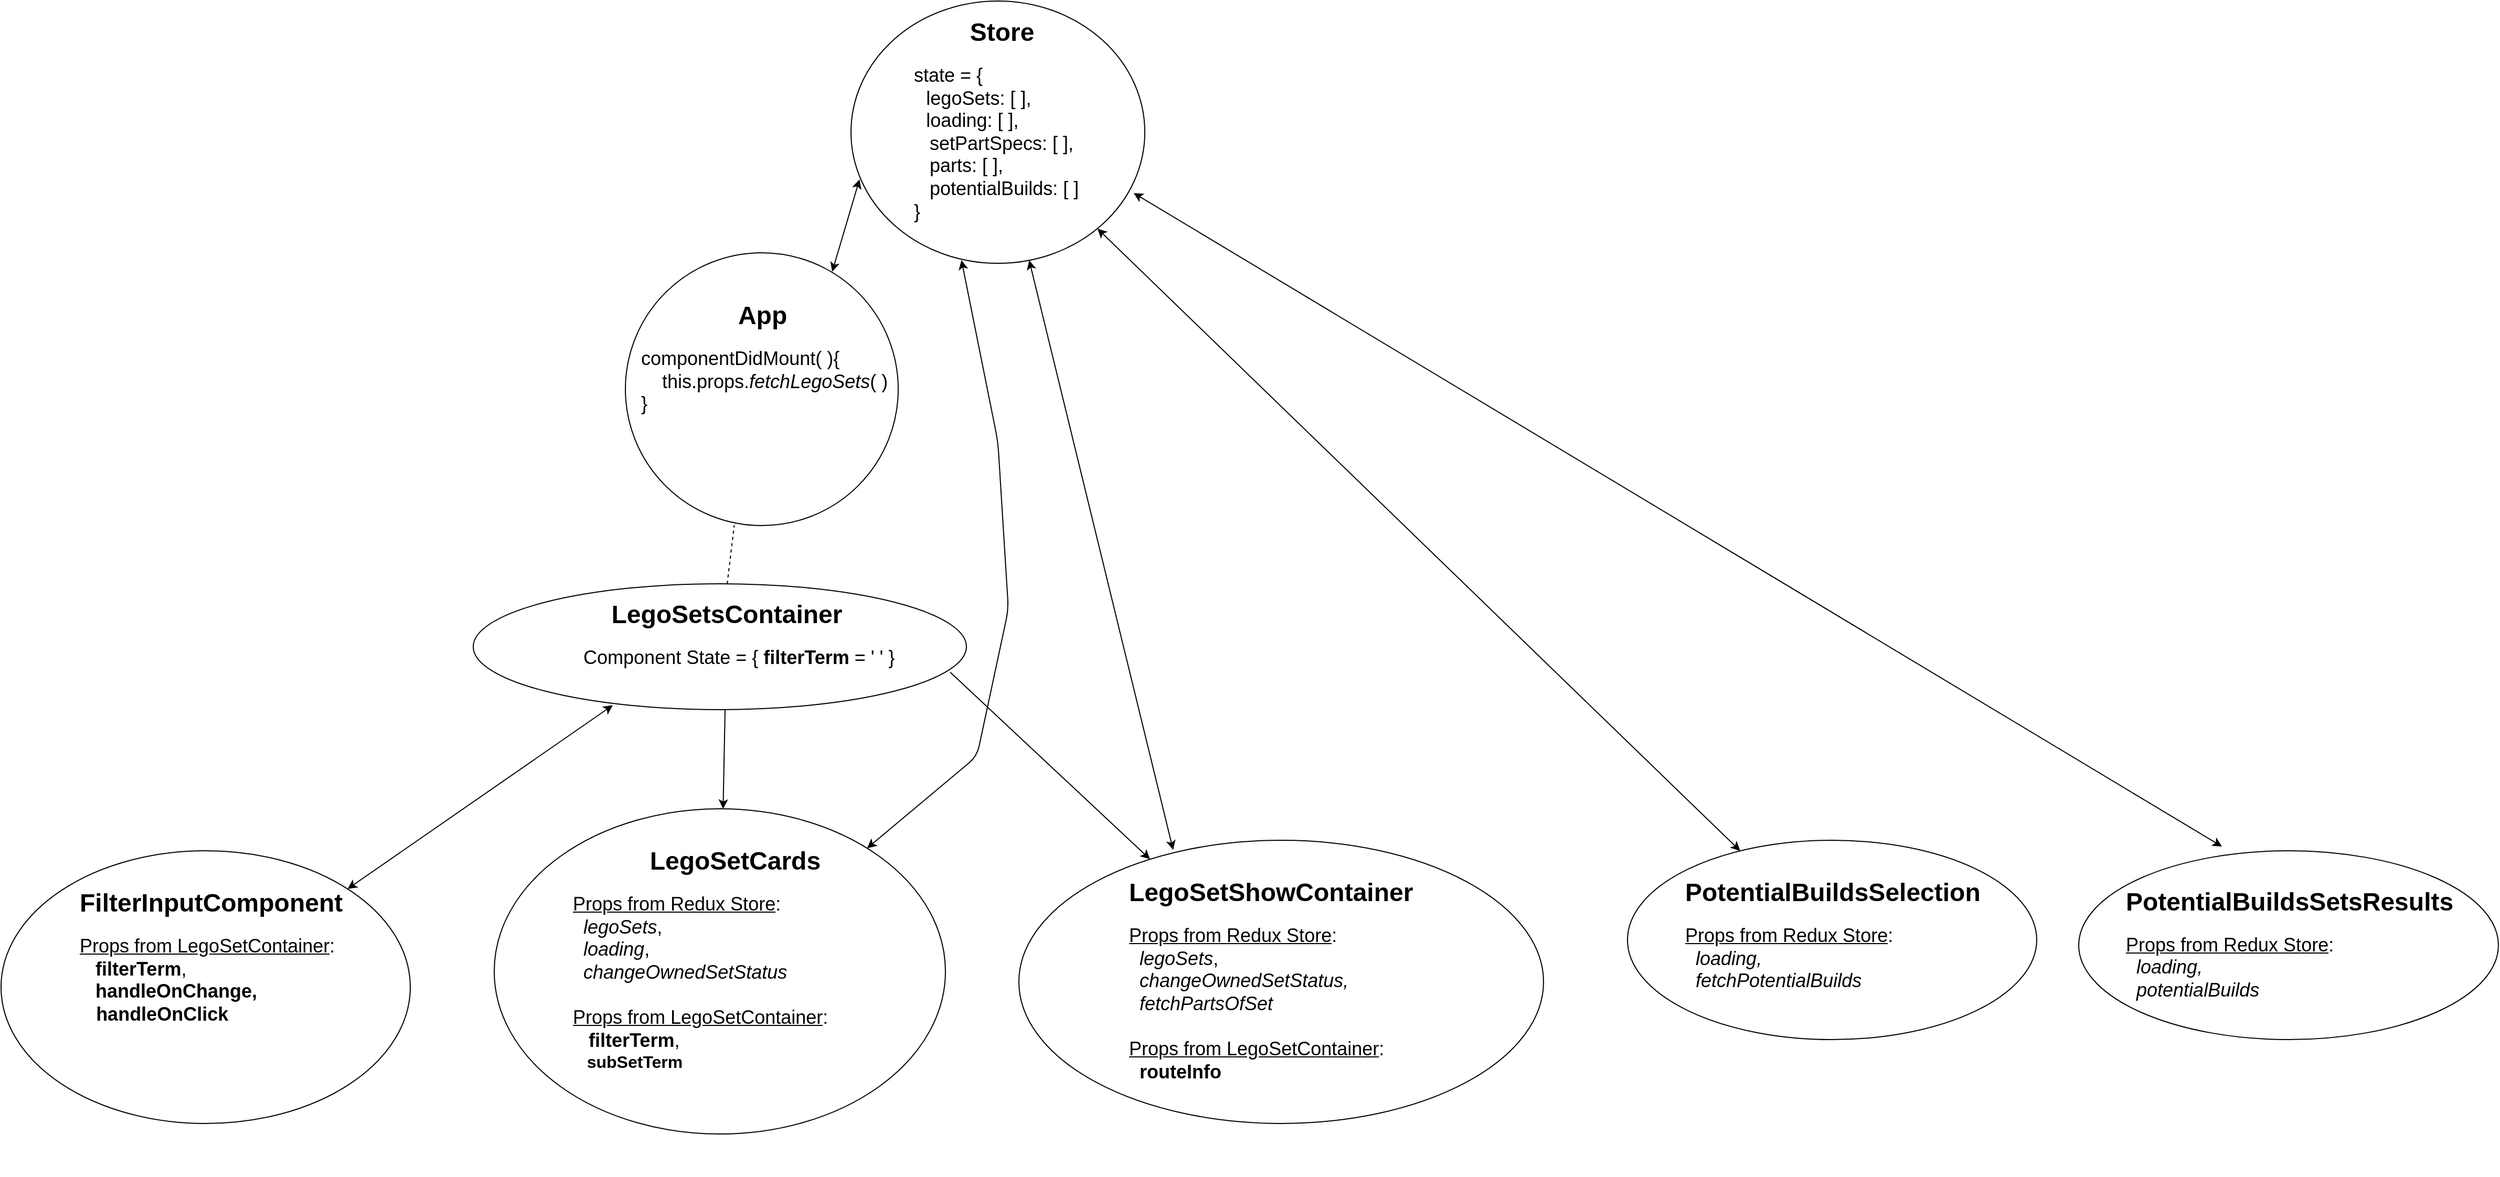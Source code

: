 <mxfile>
    <diagram id="YLBKpWUhR1QM-lBdZ5C1" name="Page-1">
        <mxGraphModel dx="1707" dy="433" grid="1" gridSize="10" guides="1" tooltips="1" connect="1" arrows="1" fold="1" page="1" pageScale="1" pageWidth="850" pageHeight="1100" math="0" shadow="0">
            <root>
                <mxCell id="0"/>
                <mxCell id="1" parent="0"/>
                <mxCell id="16" value="" style="ellipse;whiteSpace=wrap;html=1;" vertex="1" parent="1">
                    <mxGeometry x="550" y="10" width="280" height="250" as="geometry"/>
                </mxCell>
                <mxCell id="17" value="&lt;h1&gt;&amp;nbsp; &amp;nbsp; &amp;nbsp; &amp;nbsp; Store&lt;/h1&gt;&lt;div&gt;&lt;font&gt;&lt;font style=&quot;font-size: 18px&quot;&gt;&lt;span style=&quot;text-align: center&quot;&gt;state =&amp;nbsp;&lt;/span&gt;&lt;span style=&quot;text-align: center&quot;&gt;{&lt;/span&gt;&lt;br style=&quot;text-align: center&quot;&gt;&lt;/font&gt;&lt;span style=&quot;text-align: center ; font-size: 14px&quot;&gt;&amp;nbsp; &amp;nbsp;&lt;/span&gt;&lt;span style=&quot;text-align: center&quot;&gt;&lt;font style=&quot;font-size: 18px&quot;&gt;legoSets: [ ],&lt;/font&gt;&lt;/span&gt;&lt;br style=&quot;text-align: center&quot;&gt;&lt;span style=&quot;text-align: center ; font-size: 14px&quot;&gt;&amp;nbsp; &amp;nbsp;&lt;/span&gt;&lt;span style=&quot;text-align: center&quot;&gt;&lt;font style=&quot;font-size: 18px&quot;&gt;loading: [ ],&lt;/font&gt;&lt;/span&gt;&lt;br style=&quot;text-align: center&quot;&gt;&lt;font style=&quot;font-size: 18px&quot;&gt;&lt;span style=&quot;text-align: center&quot;&gt;&amp;nbsp; &amp;nbsp;setPartSpecs: [ ],&lt;/span&gt;&lt;br style=&quot;text-align: center&quot;&gt;&lt;/font&gt;&lt;font style=&quot;font-size: 18px&quot;&gt;&lt;span style=&quot;text-align: center&quot;&gt;&amp;nbsp; &amp;nbsp;parts: [ ],&lt;/span&gt;&lt;br style=&quot;text-align: center&quot;&gt;&lt;/font&gt;&lt;font style=&quot;font-size: 18px&quot;&gt;&lt;span style=&quot;text-align: center&quot;&gt;&amp;nbsp; &amp;nbsp;potentialBuilds: [ ]&lt;/span&gt;&lt;br style=&quot;text-align: center&quot;&gt;&lt;/font&gt;&lt;span style=&quot;text-align: center&quot;&gt;&lt;font style=&quot;font-size: 18px&quot;&gt;}&lt;/font&gt;&lt;/span&gt;&lt;/font&gt;&lt;br&gt;&lt;/div&gt;" style="text;html=1;strokeColor=none;fillColor=none;spacing=5;spacingTop=-20;whiteSpace=wrap;overflow=hidden;rounded=0;" vertex="1" parent="1">
                    <mxGeometry x="605" y="20" width="190" height="210" as="geometry"/>
                </mxCell>
                <mxCell id="18" value="" style="ellipse;whiteSpace=wrap;html=1;" vertex="1" parent="1">
                    <mxGeometry x="190" y="565.46" width="470" height="120" as="geometry"/>
                </mxCell>
                <mxCell id="19" value="&lt;h1&gt;&amp;nbsp; &amp;nbsp; &amp;nbsp; &amp;nbsp; &amp;nbsp; &amp;nbsp; &amp;nbsp; &amp;nbsp; &amp;nbsp; &amp;nbsp;LegoSetsContainer&lt;/h1&gt;&lt;div&gt;&amp;nbsp; &amp;nbsp; &amp;nbsp; &amp;nbsp; &amp;nbsp; &amp;nbsp; &amp;nbsp; &amp;nbsp; &amp;nbsp; &amp;nbsp; &amp;nbsp; &amp;nbsp; &amp;nbsp; &amp;nbsp; &amp;nbsp; &lt;font style=&quot;font-size: 18px&quot;&gt;Component S&lt;font&gt;tate = {&amp;nbsp;&lt;/font&gt;&lt;span&gt;&lt;b&gt;filterTerm&lt;/b&gt;&lt;/span&gt;&lt;span&gt; = ' '&amp;nbsp;&lt;/span&gt;&lt;span&gt;}&lt;/span&gt;&lt;/font&gt;&lt;/div&gt;" style="text;html=1;strokeColor=none;fillColor=none;spacing=5;spacingTop=-20;whiteSpace=wrap;overflow=hidden;rounded=0;" vertex="1" parent="1">
                    <mxGeometry x="190" y="575.46" width="460" height="80" as="geometry"/>
                </mxCell>
                <mxCell id="21" value="" style="endArrow=none;dashed=1;html=1;entryX=0.399;entryY=0.999;entryDx=0;entryDy=0;entryPerimeter=0;" edge="1" parent="1" source="18" target="25">
                    <mxGeometry width="50" height="50" relative="1" as="geometry">
                        <mxPoint x="490" y="584.46" as="sourcePoint"/>
                        <mxPoint x="416.64" y="530" as="targetPoint"/>
                    </mxGeometry>
                </mxCell>
                <mxCell id="22" value="" style="ellipse;whiteSpace=wrap;html=1;" vertex="1" parent="1">
                    <mxGeometry x="-260" y="820" width="390" height="260" as="geometry"/>
                </mxCell>
                <mxCell id="23" value="&lt;h1&gt;FilterInputComponent&lt;/h1&gt;&lt;div&gt;&lt;div&gt;&lt;font style=&quot;font-size: 18px&quot;&gt;&lt;u&gt;Props from LegoSetContainer&lt;/u&gt;:&lt;br&gt;&lt;/font&gt;&lt;/div&gt;&lt;div&gt;&lt;font style=&quot;font-size: 18px&quot;&gt;&lt;i&gt;&amp;nbsp; &amp;nbsp;&lt;/i&gt;&lt;b&gt;filterTerm&lt;/b&gt;,&amp;nbsp;&lt;/font&gt;&lt;/div&gt;&lt;div&gt;&lt;font style=&quot;font-size: 18px&quot;&gt;&lt;i&gt;&amp;nbsp; &amp;nbsp;&lt;/i&gt;&lt;/font&gt;&lt;span&gt;&lt;b&gt;&lt;font style=&quot;font-size: 18px&quot;&gt;handleOnChange&lt;/font&gt;&lt;/b&gt;&lt;/span&gt;&lt;span&gt;&lt;b&gt;&lt;font style=&quot;font-size: 18px&quot;&gt;,&lt;/font&gt;&lt;/b&gt;&lt;span style=&quot;font-size: 14px&quot;&gt;&amp;nbsp;&lt;/span&gt;&lt;/span&gt;&lt;/div&gt;&lt;/div&gt;&lt;div&gt;&lt;span&gt;&lt;span style=&quot;font-size: 14px&quot;&gt;&amp;nbsp; &amp;nbsp;&amp;nbsp;&lt;/span&gt;&lt;font style=&quot;font-size: 18px&quot;&gt;&lt;b&gt;handleOnClick&lt;/b&gt;&lt;/font&gt;&lt;/span&gt;&lt;/div&gt;" style="text;html=1;strokeColor=none;fillColor=none;spacing=5;spacingTop=-20;whiteSpace=wrap;overflow=hidden;rounded=0;" vertex="1" parent="1">
                    <mxGeometry x="-190" y="850" width="280" height="200" as="geometry"/>
                </mxCell>
                <mxCell id="24" value="" style="endArrow=classic;startArrow=classic;html=1;entryX=0.283;entryY=0.965;entryDx=0;entryDy=0;entryPerimeter=0;" edge="1" parent="1" source="22" target="18">
                    <mxGeometry width="50" height="50" relative="1" as="geometry">
                        <mxPoint x="720" y="680" as="sourcePoint"/>
                        <mxPoint x="610" y="690" as="targetPoint"/>
                    </mxGeometry>
                </mxCell>
                <mxCell id="25" value="" style="ellipse;whiteSpace=wrap;html=1;aspect=fixed;" vertex="1" parent="1">
                    <mxGeometry x="335" y="250" width="260" height="260" as="geometry"/>
                </mxCell>
                <mxCell id="26" value="&lt;h1&gt;&amp;nbsp; &amp;nbsp; &amp;nbsp; &amp;nbsp; &amp;nbsp; &amp;nbsp; &amp;nbsp; App&lt;/h1&gt;&lt;div&gt;&lt;font style=&quot;font-size: 18px&quot;&gt;componentDidMount( ){&lt;/font&gt;&lt;/div&gt;&lt;div&gt;&lt;font style=&quot;font-size: 18px&quot;&gt;&amp;nbsp; &amp;nbsp; this.props.&lt;i&gt;fetchLegoSets&lt;/i&gt;( )&lt;/font&gt;&lt;/div&gt;&lt;div&gt;&lt;font style=&quot;font-size: 18px&quot;&gt;}&lt;/font&gt;&lt;/div&gt;" style="text;html=1;strokeColor=none;fillColor=none;spacing=5;spacingTop=-20;whiteSpace=wrap;overflow=hidden;rounded=0;" vertex="1" parent="1">
                    <mxGeometry x="345" y="290" width="260" height="140" as="geometry"/>
                </mxCell>
                <mxCell id="28" value="" style="ellipse;whiteSpace=wrap;html=1;" vertex="1" parent="1">
                    <mxGeometry x="210" y="780" width="430" height="310" as="geometry"/>
                </mxCell>
                <mxCell id="29" value="" style="endArrow=classic;startArrow=classic;html=1;entryX=0.029;entryY=0.68;entryDx=0;entryDy=0;entryPerimeter=0;exitX=0.758;exitY=0.069;exitDx=0;exitDy=0;exitPerimeter=0;" edge="1" parent="1" source="25" target="16">
                    <mxGeometry width="50" height="50" relative="1" as="geometry">
                        <mxPoint x="575" y="650" as="sourcePoint"/>
                        <mxPoint x="601" y="229.75" as="targetPoint"/>
                    </mxGeometry>
                </mxCell>
                <mxCell id="30" value="" style="endArrow=classic;startArrow=classic;html=1;exitX=0.376;exitY=0.988;exitDx=0;exitDy=0;exitPerimeter=0;" edge="1" parent="1" source="16" target="28">
                    <mxGeometry width="50" height="50" relative="1" as="geometry">
                        <mxPoint x="580" y="660" as="sourcePoint"/>
                        <mxPoint x="630" y="610" as="targetPoint"/>
                        <Array as="points">
                            <mxPoint x="690" y="430"/>
                            <mxPoint x="700" y="590"/>
                            <mxPoint x="670" y="730"/>
                        </Array>
                    </mxGeometry>
                </mxCell>
                <mxCell id="31" value="&lt;h1&gt;&amp;nbsp; &amp;nbsp; &amp;nbsp; &amp;nbsp; &amp;nbsp; &amp;nbsp;LegoSetCards&lt;/h1&gt;&lt;div&gt;&lt;font style=&quot;font-size: 18px&quot;&gt;&lt;u&gt;Props from Redux Store&lt;/u&gt;:&amp;nbsp;&lt;/font&gt;&lt;/div&gt;&lt;div&gt;&lt;font style=&quot;font-size: 18px&quot;&gt;&amp;nbsp; &lt;i&gt;legoSets&lt;/i&gt;,&lt;/font&gt;&lt;/div&gt;&lt;div&gt;&lt;font style=&quot;font-size: 18px&quot;&gt;&amp;nbsp; &lt;i&gt;loading&lt;/i&gt;,&lt;/font&gt;&lt;/div&gt;&lt;div&gt;&lt;font style=&quot;font-size: 18px&quot;&gt;&amp;nbsp; &lt;i&gt;changeOwnedSetStatus&lt;/i&gt;&lt;/font&gt;&lt;/div&gt;&lt;div&gt;&lt;font style=&quot;font-size: 18px&quot;&gt;&amp;nbsp; &amp;nbsp;&lt;/font&gt;&lt;/div&gt;&lt;div&gt;&lt;font style=&quot;font-size: 18px&quot;&gt;&lt;u&gt;Props from LegoSetContainer&lt;/u&gt;:&lt;br&gt;&lt;/font&gt;&lt;/div&gt;&lt;div&gt;&lt;font style=&quot;font-size: 18px&quot;&gt;&lt;i&gt;&amp;nbsp; &amp;nbsp;&lt;/i&gt;&lt;span&gt;&lt;b&gt;filterTerm&lt;/b&gt;&lt;/span&gt;&lt;span&gt;,&amp;nbsp;&lt;/span&gt;&lt;/font&gt;&lt;/div&gt;&lt;div&gt;&lt;font size=&quot;3&quot;&gt;&lt;i&gt;&amp;nbsp; &amp;nbsp;&lt;/i&gt;&lt;span&gt;&lt;b&gt;subSetTerm&lt;/b&gt;&lt;/span&gt;&lt;span&gt;&amp;nbsp;&lt;/span&gt;&lt;/font&gt;&lt;/div&gt;" style="text;html=1;strokeColor=none;fillColor=none;spacing=5;spacingTop=-20;whiteSpace=wrap;overflow=hidden;rounded=0;" vertex="1" parent="1">
                    <mxGeometry x="280" y="810" width="390" height="320" as="geometry"/>
                </mxCell>
                <mxCell id="32" value="" style="endArrow=classic;html=1;" edge="1" parent="1" target="28">
                    <mxGeometry width="50" height="50" relative="1" as="geometry">
                        <mxPoint x="430" y="686" as="sourcePoint"/>
                        <mxPoint x="740" y="690" as="targetPoint"/>
                    </mxGeometry>
                </mxCell>
                <mxCell id="33" value="" style="ellipse;whiteSpace=wrap;html=1;" vertex="1" parent="1">
                    <mxGeometry x="710" y="810" width="500" height="270" as="geometry"/>
                </mxCell>
                <mxCell id="34" value="&lt;h1&gt;LegoSetShowContainer&lt;/h1&gt;&lt;div&gt;&lt;div&gt;&lt;font style=&quot;font-size: 18px&quot;&gt;&lt;u&gt;Props from Redux Store&lt;/u&gt;:&amp;nbsp;&lt;/font&gt;&lt;/div&gt;&lt;div&gt;&lt;font style=&quot;font-size: 18px&quot;&gt;&amp;nbsp;&amp;nbsp;&lt;i&gt;legoSets&lt;/i&gt;,&lt;/font&gt;&lt;/div&gt;&lt;/div&gt;&lt;div&gt;&lt;font style=&quot;font-size: 18px&quot;&gt;&amp;nbsp; &lt;i&gt;changeOwnedSetStatus,&lt;/i&gt;&lt;/font&gt;&lt;/div&gt;&lt;div&gt;&lt;font style=&quot;font-size: 18px&quot;&gt;&lt;i&gt;&amp;nbsp; fetchPartsOfSet&lt;/i&gt;&lt;/font&gt;&lt;/div&gt;&lt;div&gt;&lt;font style=&quot;font-size: 18px&quot;&gt;&lt;i&gt;&lt;br&gt;&lt;/i&gt;&lt;/font&gt;&lt;/div&gt;&lt;div&gt;&lt;font style=&quot;font-size: 18px&quot;&gt;&lt;u&gt;Props from LegoSetContainer&lt;/u&gt;:&lt;i&gt;&lt;br&gt;&lt;/i&gt;&lt;/font&gt;&lt;/div&gt;&lt;div&gt;&lt;font style=&quot;font-size: 18px&quot;&gt;&amp;nbsp; &lt;b&gt;routeInfo&lt;/b&gt;&lt;/font&gt;&lt;/div&gt;" style="text;html=1;strokeColor=none;fillColor=none;spacing=5;spacingTop=-20;whiteSpace=wrap;overflow=hidden;rounded=0;" vertex="1" parent="1">
                    <mxGeometry x="810" y="840" width="310" height="220" as="geometry"/>
                </mxCell>
                <mxCell id="35" value="" style="endArrow=classic;html=1;exitX=0.967;exitY=0.702;exitDx=0;exitDy=0;exitPerimeter=0;" edge="1" parent="1" source="18" target="33">
                    <mxGeometry width="50" height="50" relative="1" as="geometry">
                        <mxPoint x="890" y="730" as="sourcePoint"/>
                        <mxPoint x="940" y="680" as="targetPoint"/>
                    </mxGeometry>
                </mxCell>
                <mxCell id="36" value="" style="endArrow=classic;startArrow=classic;html=1;exitX=0.294;exitY=0.034;exitDx=0;exitDy=0;exitPerimeter=0;" edge="1" parent="1" source="33" target="16">
                    <mxGeometry width="50" height="50" relative="1" as="geometry">
                        <mxPoint x="770" y="520" as="sourcePoint"/>
                        <mxPoint x="820" y="470" as="targetPoint"/>
                    </mxGeometry>
                </mxCell>
                <mxCell id="41" value="" style="ellipse;whiteSpace=wrap;html=1;" vertex="1" parent="1">
                    <mxGeometry x="1290" y="810" width="390" height="190" as="geometry"/>
                </mxCell>
                <mxCell id="42" value="&lt;h1&gt;PotentialBuildsSelection&amp;nbsp;&lt;/h1&gt;&lt;h1&gt;&lt;div style=&quot;font-size: 12px ; font-weight: 400&quot;&gt;&lt;div&gt;&lt;font style=&quot;font-size: 18px&quot;&gt;&lt;u&gt;Props from Redux Store&lt;/u&gt;:&amp;nbsp;&lt;/font&gt;&lt;/div&gt;&lt;div&gt;&lt;font style=&quot;font-size: 18px&quot;&gt;&amp;nbsp; &lt;i&gt;loading,&lt;/i&gt;&lt;/font&gt;&lt;/div&gt;&lt;/div&gt;&lt;div style=&quot;font-size: 12px ; font-weight: 400&quot;&gt;&lt;font style=&quot;font-size: 18px&quot;&gt;&amp;nbsp;&lt;/font&gt;&lt;i style=&quot;font-size: 18px&quot;&gt;&amp;nbsp;fetchPotentialBuilds&lt;/i&gt;&lt;/div&gt;&lt;/h1&gt;&lt;div&gt;&lt;span style=&quot;font-size: 18px ; font-weight: normal&quot;&gt;&lt;br&gt;&lt;/span&gt;&lt;/div&gt;&lt;div&gt;&lt;span style=&quot;font-size: 18px ; font-weight: normal&quot;&gt;&lt;br&gt;&lt;/span&gt;&lt;/div&gt;" style="text;html=1;strokeColor=none;fillColor=none;spacing=5;spacingTop=-20;whiteSpace=wrap;overflow=hidden;rounded=0;" vertex="1" parent="1">
                    <mxGeometry x="1340" y="840" width="320" height="130" as="geometry"/>
                </mxCell>
                <mxCell id="43" value="" style="endArrow=classic;startArrow=classic;html=1;" edge="1" parent="1" source="16" target="41">
                    <mxGeometry width="50" height="50" relative="1" as="geometry">
                        <mxPoint x="1270" y="730" as="sourcePoint"/>
                        <mxPoint x="1320" y="680" as="targetPoint"/>
                    </mxGeometry>
                </mxCell>
                <mxCell id="44" value="" style="ellipse;whiteSpace=wrap;html=1;" vertex="1" parent="1">
                    <mxGeometry x="1720" y="820" width="400" height="180" as="geometry"/>
                </mxCell>
                <mxCell id="45" value="&lt;h1&gt;&amp;nbsp; PotentialBuildsSetsResults&amp;nbsp;&lt;/h1&gt;&lt;h1&gt;&lt;div style=&quot;font-size: 12px ; font-weight: 400&quot;&gt;&lt;div&gt;&lt;font style=&quot;font-size: 18px&quot;&gt;&lt;u&gt;Props from Redux Store&lt;/u&gt;:&amp;nbsp;&lt;/font&gt;&lt;/div&gt;&lt;div&gt;&lt;font style=&quot;font-size: 18px&quot;&gt;&amp;nbsp;&amp;nbsp;&lt;/font&gt;&lt;i style=&quot;font-size: 18px&quot;&gt;loading,&lt;/i&gt;&lt;/div&gt;&lt;/div&gt;&lt;div style=&quot;font-size: 12px ; font-weight: 400&quot;&gt;&lt;font style=&quot;font-size: 18px&quot;&gt;&amp;nbsp;&amp;nbsp;&lt;i&gt;potentialBuilds&lt;/i&gt;&lt;/font&gt;&lt;/div&gt;&lt;/h1&gt;&lt;div&gt;&lt;span style=&quot;font-size: 18px ; font-weight: normal&quot;&gt;&lt;br&gt;&lt;/span&gt;&lt;/div&gt;&lt;div&gt;&lt;span style=&quot;font-size: 18px ; font-weight: normal&quot;&gt;&lt;br&gt;&lt;/span&gt;&lt;/div&gt;" style="text;html=1;strokeColor=none;fillColor=none;spacing=5;spacingTop=-20;whiteSpace=wrap;overflow=hidden;rounded=0;" vertex="1" parent="1">
                    <mxGeometry x="1760" y="820" width="340" height="160" as="geometry"/>
                </mxCell>
                <mxCell id="46" value="" style="endArrow=classic;startArrow=classic;html=1;exitX=0.962;exitY=0.732;exitDx=0;exitDy=0;exitPerimeter=0;entryX=0.284;entryY=-0.025;entryDx=0;entryDy=0;entryPerimeter=0;" edge="1" parent="1" source="16" target="45">
                    <mxGeometry width="50" height="50" relative="1" as="geometry">
                        <mxPoint x="1230" y="730" as="sourcePoint"/>
                        <mxPoint x="1280" y="680" as="targetPoint"/>
                    </mxGeometry>
                </mxCell>
                <mxCell id="47" style="edgeStyle=orthogonalEdgeStyle;rounded=0;orthogonalLoop=1;jettySize=auto;html=1;exitX=0.5;exitY=1;exitDx=0;exitDy=0;" edge="1" parent="1" source="44" target="44">
                    <mxGeometry relative="1" as="geometry"/>
                </mxCell>
            </root>
        </mxGraphModel>
    </diagram>
</mxfile>